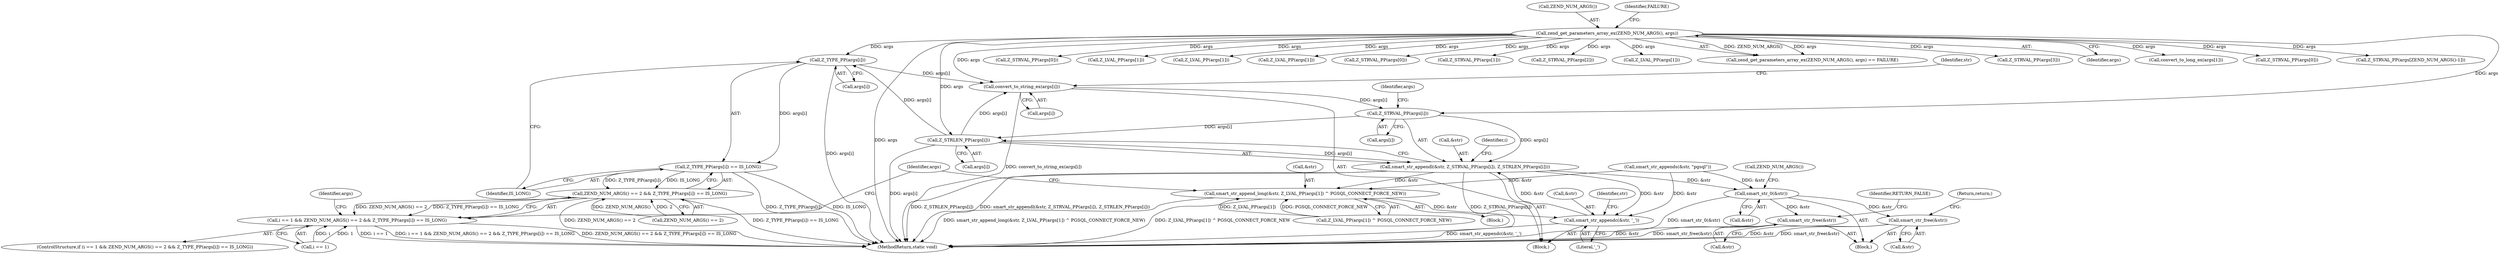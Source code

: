 digraph "0_php_4435b9142ff9813845d5c97ab29a5d637bedb257_5@array" {
"1000373" [label="(Call,Z_TYPE_PP(args[i]))"];
"1000421" [label="(Call,Z_STRLEN_PP(args[i]))"];
"1000417" [label="(Call,Z_STRVAL_PP(args[i]))"];
"1000406" [label="(Call,convert_to_string_ex(args[i]))"];
"1000373" [label="(Call,Z_TYPE_PP(args[i]))"];
"1000343" [label="(Call,zend_get_parameters_array_ex(ZEND_NUM_ARGS(), args))"];
"1000372" [label="(Call,Z_TYPE_PP(args[i]) == IS_LONG)"];
"1000368" [label="(Call,ZEND_NUM_ARGS() == 2 && Z_TYPE_PP(args[i]) == IS_LONG)"];
"1000364" [label="(Call,i == 1 && ZEND_NUM_ARGS() == 2 && Z_TYPE_PP(args[i]) == IS_LONG)"];
"1000414" [label="(Call,smart_str_appendl(&str, Z_STRVAL_PP(args[i]), Z_STRLEN_PP(args[i])))"];
"1000397" [label="(Call,smart_str_append_long(&str, Z_LVAL_PP(args[1]) ^ PGSQL_CONNECT_FORCE_NEW))"];
"1000410" [label="(Call,smart_str_appendc(&str, '_'))"];
"1000425" [label="(Call,smart_str_0(&str))"];
"1000953" [label="(Call,smart_str_free(&str))"];
"1000958" [label="(Call,smart_str_free(&str))"];
"1000365" [label="(Call,i == 1)"];
"1000465" [label="(Call,Z_STRVAL_PP(args[0]))"];
"1000381" [label="(Call,Z_LVAL_PP(args[1]))"];
"1000369" [label="(Call,ZEND_NUM_ARGS() == 2)"];
"1000396" [label="(Block,)"];
"1000391" [label="(Call,Z_LVAL_PP(args[1]))"];
"1000344" [label="(Call,ZEND_NUM_ARGS())"];
"1000373" [label="(Call,Z_TYPE_PP(args[i]))"];
"1000457" [label="(Call,Z_LVAL_PP(args[1]))"];
"1000363" [label="(ControlStructure,if (i == 1 && ZEND_NUM_ARGS() == 2 && Z_TYPE_PP(args[i]) == IS_LONG))"];
"1000417" [label="(Call,Z_STRVAL_PP(args[i]))"];
"1000412" [label="(Identifier,str)"];
"1000408" [label="(Identifier,args)"];
"1000426" [label="(Call,&str)"];
"1000954" [label="(Call,&str)"];
"1000346" [label="(Identifier,FAILURE)"];
"1000374" [label="(Call,args[i])"];
"1000447" [label="(Call,Z_STRVAL_PP(args[0]))"];
"1000422" [label="(Call,args[i])"];
"1000421" [label="(Call,Z_STRLEN_PP(args[i]))"];
"1000411" [label="(Call,&str)"];
"1000959" [label="(Call,&str)"];
"1000958" [label="(Call,smart_str_free(&str))"];
"1000397" [label="(Call,smart_str_append_long(&str, Z_LVAL_PP(args[1]) ^ PGSQL_CONNECT_FORCE_NEW))"];
"1000349" [label="(Call,smart_str_appends(&str, \"pgsql\"))"];
"1000383" [label="(Identifier,args)"];
"1000471" [label="(Call,Z_STRVAL_PP(args[1]))"];
"1000496" [label="(Call,Z_STRVAL_PP(args[2]))"];
"1000406" [label="(Call,convert_to_string_ex(args[i]))"];
"1000377" [label="(Identifier,IS_LONG)"];
"1000415" [label="(Call,&str)"];
"1000297" [label="(Block,)"];
"1000401" [label="(Call,Z_LVAL_PP(args[1]))"];
"1000425" [label="(Call,smart_str_0(&str))"];
"1000407" [label="(Call,args[i])"];
"1000413" [label="(Literal,'_')"];
"1000342" [label="(Call,zend_get_parameters_array_ex(ZEND_NUM_ARGS(), args) == FAILURE)"];
"1000953" [label="(Call,smart_str_free(&str))"];
"1000956" [label="(Return,return;)"];
"1000364" [label="(Call,i == 1 && ZEND_NUM_ARGS() == 2 && Z_TYPE_PP(args[i]) == IS_LONG)"];
"1000962" [label="(MethodReturn,static void)"];
"1000423" [label="(Identifier,args)"];
"1000414" [label="(Call,smart_str_appendl(&str, Z_STRVAL_PP(args[i]), Z_STRLEN_PP(args[i])))"];
"1000489" [label="(Call,Z_STRVAL_PP(args[3]))"];
"1000398" [label="(Call,&str)"];
"1000345" [label="(Identifier,args)"];
"1000368" [label="(Call,ZEND_NUM_ARGS() == 2 && Z_TYPE_PP(args[i]) == IS_LONG)"];
"1000961" [label="(Identifier,RETURN_FALSE)"];
"1000430" [label="(Call,ZEND_NUM_ARGS())"];
"1000410" [label="(Call,smart_str_appendc(&str, '_'))"];
"1000451" [label="(Call,convert_to_long_ex(args[1]))"];
"1000343" [label="(Call,zend_get_parameters_array_ex(ZEND_NUM_ARGS(), args))"];
"1000435" [label="(Call,Z_STRVAL_PP(args[0]))"];
"1000477" [label="(Call,Z_STRVAL_PP(args[ZEND_NUM_ARGS()-1]))"];
"1000361" [label="(Identifier,i)"];
"1000416" [label="(Identifier,str)"];
"1000418" [label="(Call,args[i])"];
"1000362" [label="(Block,)"];
"1000372" [label="(Call,Z_TYPE_PP(args[i]) == IS_LONG)"];
"1000400" [label="(Call,Z_LVAL_PP(args[1]) ^ PGSQL_CONNECT_FORCE_NEW)"];
"1000373" -> "1000372"  [label="AST: "];
"1000373" -> "1000374"  [label="CFG: "];
"1000374" -> "1000373"  [label="AST: "];
"1000377" -> "1000373"  [label="CFG: "];
"1000373" -> "1000962"  [label="DDG: args[i]"];
"1000373" -> "1000372"  [label="DDG: args[i]"];
"1000421" -> "1000373"  [label="DDG: args[i]"];
"1000343" -> "1000373"  [label="DDG: args"];
"1000373" -> "1000406"  [label="DDG: args[i]"];
"1000421" -> "1000414"  [label="AST: "];
"1000421" -> "1000422"  [label="CFG: "];
"1000422" -> "1000421"  [label="AST: "];
"1000414" -> "1000421"  [label="CFG: "];
"1000421" -> "1000962"  [label="DDG: args[i]"];
"1000421" -> "1000406"  [label="DDG: args[i]"];
"1000421" -> "1000414"  [label="DDG: args[i]"];
"1000417" -> "1000421"  [label="DDG: args[i]"];
"1000343" -> "1000421"  [label="DDG: args"];
"1000417" -> "1000414"  [label="AST: "];
"1000417" -> "1000418"  [label="CFG: "];
"1000418" -> "1000417"  [label="AST: "];
"1000423" -> "1000417"  [label="CFG: "];
"1000417" -> "1000414"  [label="DDG: args[i]"];
"1000406" -> "1000417"  [label="DDG: args[i]"];
"1000343" -> "1000417"  [label="DDG: args"];
"1000406" -> "1000362"  [label="AST: "];
"1000406" -> "1000407"  [label="CFG: "];
"1000407" -> "1000406"  [label="AST: "];
"1000412" -> "1000406"  [label="CFG: "];
"1000406" -> "1000962"  [label="DDG: convert_to_string_ex(args[i])"];
"1000343" -> "1000406"  [label="DDG: args"];
"1000343" -> "1000342"  [label="AST: "];
"1000343" -> "1000345"  [label="CFG: "];
"1000344" -> "1000343"  [label="AST: "];
"1000345" -> "1000343"  [label="AST: "];
"1000346" -> "1000343"  [label="CFG: "];
"1000343" -> "1000962"  [label="DDG: args"];
"1000343" -> "1000342"  [label="DDG: ZEND_NUM_ARGS()"];
"1000343" -> "1000342"  [label="DDG: args"];
"1000343" -> "1000381"  [label="DDG: args"];
"1000343" -> "1000391"  [label="DDG: args"];
"1000343" -> "1000401"  [label="DDG: args"];
"1000343" -> "1000435"  [label="DDG: args"];
"1000343" -> "1000447"  [label="DDG: args"];
"1000343" -> "1000451"  [label="DDG: args"];
"1000343" -> "1000457"  [label="DDG: args"];
"1000343" -> "1000465"  [label="DDG: args"];
"1000343" -> "1000471"  [label="DDG: args"];
"1000343" -> "1000477"  [label="DDG: args"];
"1000343" -> "1000489"  [label="DDG: args"];
"1000343" -> "1000496"  [label="DDG: args"];
"1000372" -> "1000368"  [label="AST: "];
"1000372" -> "1000377"  [label="CFG: "];
"1000377" -> "1000372"  [label="AST: "];
"1000368" -> "1000372"  [label="CFG: "];
"1000372" -> "1000962"  [label="DDG: IS_LONG"];
"1000372" -> "1000962"  [label="DDG: Z_TYPE_PP(args[i])"];
"1000372" -> "1000368"  [label="DDG: Z_TYPE_PP(args[i])"];
"1000372" -> "1000368"  [label="DDG: IS_LONG"];
"1000368" -> "1000364"  [label="AST: "];
"1000368" -> "1000369"  [label="CFG: "];
"1000369" -> "1000368"  [label="AST: "];
"1000364" -> "1000368"  [label="CFG: "];
"1000368" -> "1000962"  [label="DDG: ZEND_NUM_ARGS() == 2"];
"1000368" -> "1000962"  [label="DDG: Z_TYPE_PP(args[i]) == IS_LONG"];
"1000368" -> "1000364"  [label="DDG: ZEND_NUM_ARGS() == 2"];
"1000368" -> "1000364"  [label="DDG: Z_TYPE_PP(args[i]) == IS_LONG"];
"1000369" -> "1000368"  [label="DDG: ZEND_NUM_ARGS()"];
"1000369" -> "1000368"  [label="DDG: 2"];
"1000364" -> "1000363"  [label="AST: "];
"1000364" -> "1000365"  [label="CFG: "];
"1000365" -> "1000364"  [label="AST: "];
"1000383" -> "1000364"  [label="CFG: "];
"1000408" -> "1000364"  [label="CFG: "];
"1000364" -> "1000962"  [label="DDG: i == 1"];
"1000364" -> "1000962"  [label="DDG: i == 1 && ZEND_NUM_ARGS() == 2 && Z_TYPE_PP(args[i]) == IS_LONG"];
"1000364" -> "1000962"  [label="DDG: ZEND_NUM_ARGS() == 2 && Z_TYPE_PP(args[i]) == IS_LONG"];
"1000365" -> "1000364"  [label="DDG: i"];
"1000365" -> "1000364"  [label="DDG: 1"];
"1000414" -> "1000362"  [label="AST: "];
"1000415" -> "1000414"  [label="AST: "];
"1000361" -> "1000414"  [label="CFG: "];
"1000414" -> "1000962"  [label="DDG: smart_str_appendl(&str, Z_STRVAL_PP(args[i]), Z_STRLEN_PP(args[i]))"];
"1000414" -> "1000962"  [label="DDG: Z_STRVAL_PP(args[i])"];
"1000414" -> "1000962"  [label="DDG: Z_STRLEN_PP(args[i])"];
"1000414" -> "1000397"  [label="DDG: &str"];
"1000414" -> "1000410"  [label="DDG: &str"];
"1000410" -> "1000414"  [label="DDG: &str"];
"1000414" -> "1000425"  [label="DDG: &str"];
"1000397" -> "1000396"  [label="AST: "];
"1000397" -> "1000400"  [label="CFG: "];
"1000398" -> "1000397"  [label="AST: "];
"1000400" -> "1000397"  [label="AST: "];
"1000408" -> "1000397"  [label="CFG: "];
"1000397" -> "1000962"  [label="DDG: smart_str_append_long(&str, Z_LVAL_PP(args[1]) ^ PGSQL_CONNECT_FORCE_NEW)"];
"1000397" -> "1000962"  [label="DDG: Z_LVAL_PP(args[1]) ^ PGSQL_CONNECT_FORCE_NEW"];
"1000349" -> "1000397"  [label="DDG: &str"];
"1000400" -> "1000397"  [label="DDG: Z_LVAL_PP(args[1])"];
"1000400" -> "1000397"  [label="DDG: PGSQL_CONNECT_FORCE_NEW"];
"1000397" -> "1000410"  [label="DDG: &str"];
"1000410" -> "1000362"  [label="AST: "];
"1000410" -> "1000413"  [label="CFG: "];
"1000411" -> "1000410"  [label="AST: "];
"1000413" -> "1000410"  [label="AST: "];
"1000416" -> "1000410"  [label="CFG: "];
"1000410" -> "1000962"  [label="DDG: smart_str_appendc(&str, '_')"];
"1000349" -> "1000410"  [label="DDG: &str"];
"1000425" -> "1000297"  [label="AST: "];
"1000425" -> "1000426"  [label="CFG: "];
"1000426" -> "1000425"  [label="AST: "];
"1000430" -> "1000425"  [label="CFG: "];
"1000425" -> "1000962"  [label="DDG: smart_str_0(&str)"];
"1000349" -> "1000425"  [label="DDG: &str"];
"1000425" -> "1000953"  [label="DDG: &str"];
"1000425" -> "1000958"  [label="DDG: &str"];
"1000953" -> "1000297"  [label="AST: "];
"1000953" -> "1000954"  [label="CFG: "];
"1000954" -> "1000953"  [label="AST: "];
"1000956" -> "1000953"  [label="CFG: "];
"1000953" -> "1000962"  [label="DDG: smart_str_free(&str)"];
"1000953" -> "1000962"  [label="DDG: &str"];
"1000958" -> "1000297"  [label="AST: "];
"1000958" -> "1000959"  [label="CFG: "];
"1000959" -> "1000958"  [label="AST: "];
"1000961" -> "1000958"  [label="CFG: "];
"1000958" -> "1000962"  [label="DDG: smart_str_free(&str)"];
"1000958" -> "1000962"  [label="DDG: &str"];
}
